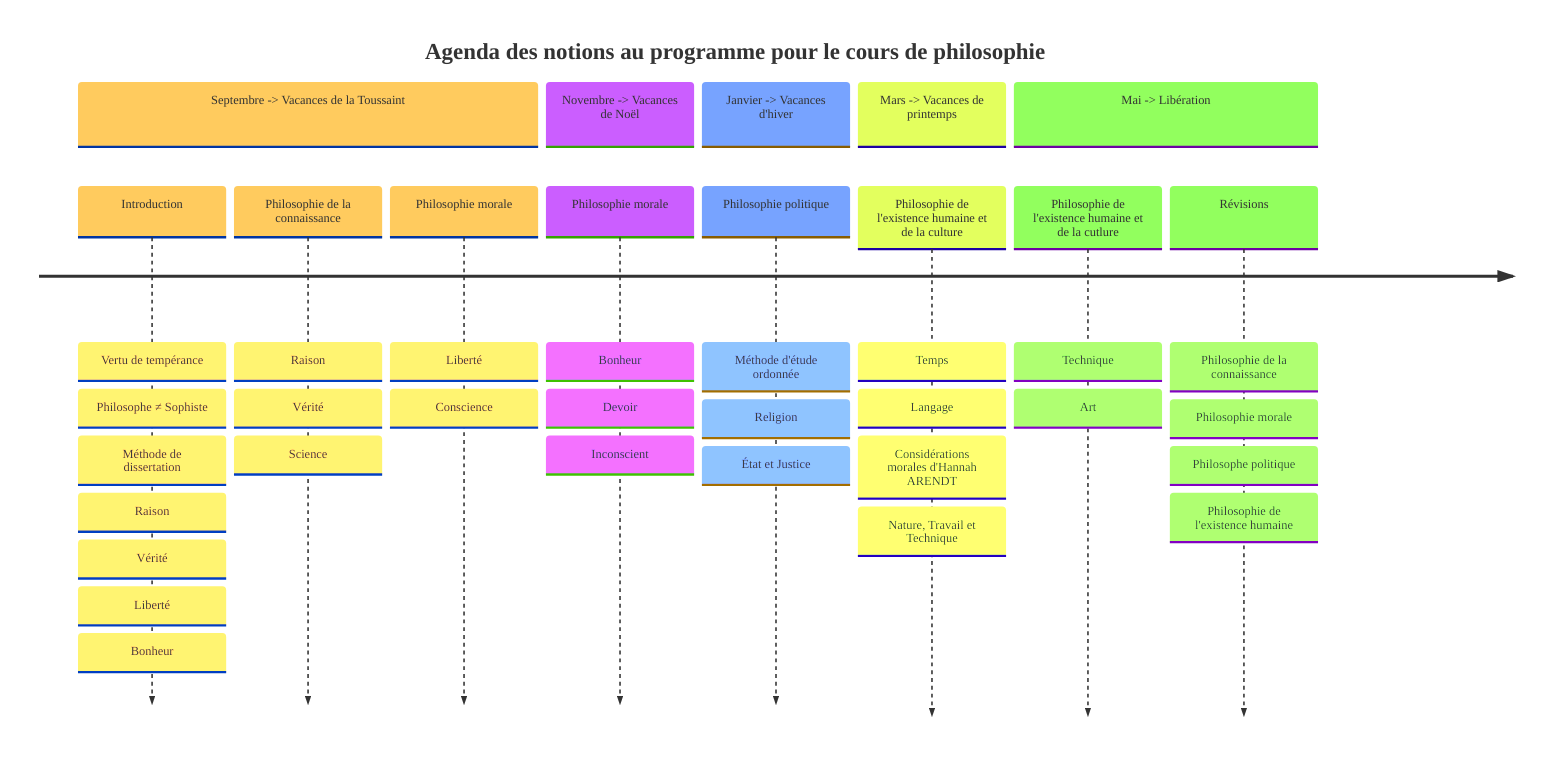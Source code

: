 ---
config:
  theme: base
  themeVariables:
    fontFamily: verdana
---
timeline
    title Agenda des notions au programme pour le cours de philosophie
    section Septembre -> Vacances de la Toussaint
        Introduction : Vertu de tempérance : Philosophe ≠ Sophiste : Méthode de dissertation : Raison : Vérité : Liberté : Bonheur
        Philosophie de la connaissance : Raison : Vérité : Science
        Philosophie morale : Liberté : Conscience
    section Novembre -> Vacances de Noël
        Philosophie morale : Bonheur : Devoir : Inconscient
    section Janvier -> Vacances d'hiver
        Philosophie politique : Méthode d'étude ordonnée : Religion : État et Justice
    section Mars -> Vacances de printemps
        Philosophie de l'existence humaine et de la culture : Temps : Langage : Considérations morales d'Hannah ARENDT : Nature, Travail et Technique
    section Mai -> Libération
        Philosophie de l'existence humaine et de la cutlure : Technique : Art
        Révisions : Philosophie de la connaissance : Philosophie morale : Philosophe politique : Philosophie de l'existence humaine
